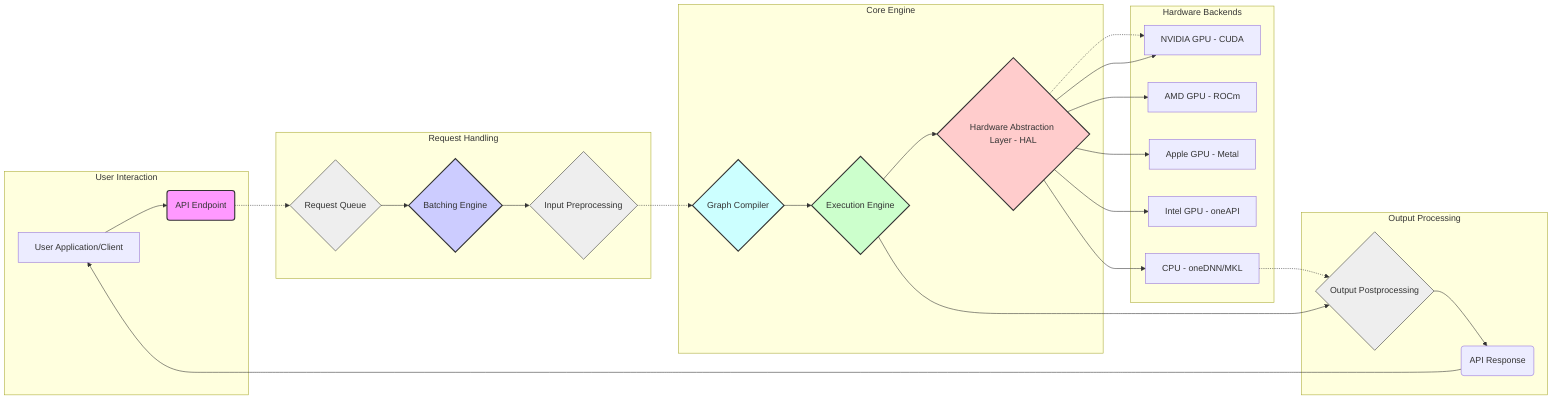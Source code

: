 graph LR
    subgraph User Interaction [User Interaction]
        A[User Application/Client] --> B(API Endpoint)
    end

    %% --- Blank Line and Comment to Separate Subgraph ---
    

    B -.-> C  
    %% Dashed line to visually separate sections

    subgraph Request Handling [Request Handling]
        C{Request Queue} --> D{Batching Engine}
        D --> E{Input Preprocessing}
    end

    %% --- Blank Line and Comment to Separate Subgraph ---
    

    E -.-> F 
    %% Dashed line to visually separate sections

    subgraph Core Engine [Core Engine]
        F{Graph Compiler} --> G{Execution Engine}
        G --> H{Hardware Abstraction Layer - HAL }
    end

    %% --- Blank Line and Comment to Separate Subgraph ---
    

    H -.-> I 
    %% Dashed line to visually separate sections

    subgraph Hardware Backends [Hardware Backends]
        H --> I[NVIDIA GPU - CUDA]
        H --> J[AMD GPU - ROCm]
        H --> K[Apple GPU - Metal]
        H --> L[Intel GPU - oneAPI]
        H --> M[CPU - oneDNN/MKL]
    end

    %% --- Blank Line and Comment to Separate Subgraph ---
    

    M -.-> N 
    %% Dashed line to visually separate sections

    subgraph Output Processing [Output Processing]
        G --> N{Output Postprocessing}
        N --> O(API Response)
    end
    O --> A

    style B fill:#f9f,stroke:#333,stroke-width:2px
    style D fill:#ccf,stroke:#333,stroke-width:2px
    style F fill:#cff,stroke:#333,stroke-width:2px
    style G fill:#cfc,stroke:#333,stroke-width:2px
    style H fill:#fcc,stroke:#333,stroke-width:2px

    classDef componentFill fill:#eee,stroke:#333,stroke-width:1px
    class B,D,F,G,H,C,E,N componentFill